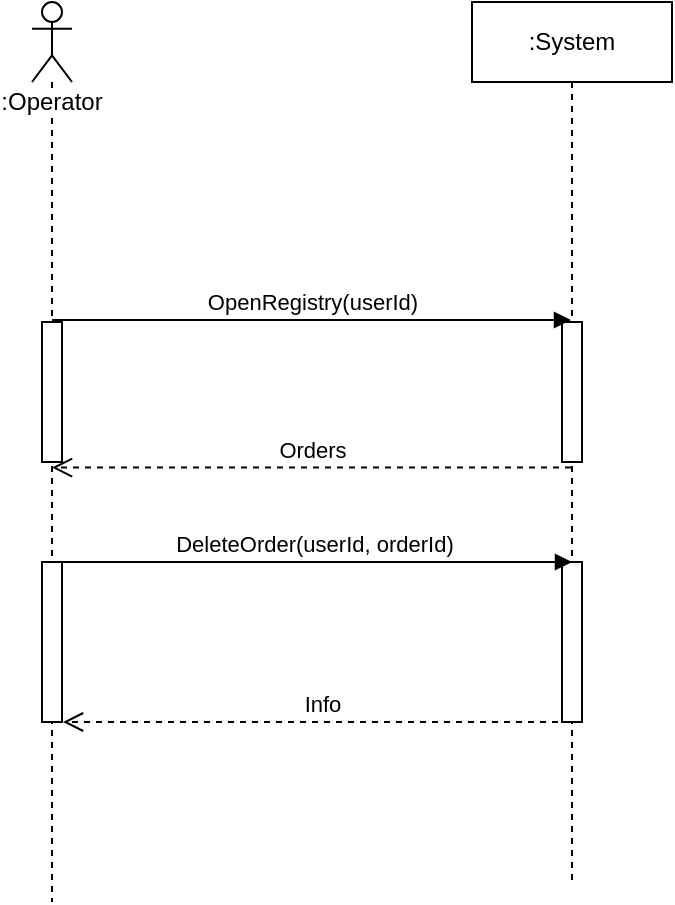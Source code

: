 <mxfile version="10.8.0" type="device"><diagram id="yojFoDTNyv6jDO414Qb6" name="Page-1"><mxGraphModel dx="1138" dy="628" grid="1" gridSize="10" guides="1" tooltips="1" connect="1" arrows="1" fold="1" page="1" pageScale="1" pageWidth="827" pageHeight="1169" math="0" shadow="0"><root><mxCell id="0"/><mxCell id="1" parent="0"/><mxCell id="zxncPdfBqvs0snK72rpC-1" value=":Operator" style="shape=umlLifeline;participant=umlActor;perimeter=lifelinePerimeter;whiteSpace=wrap;html=1;container=1;collapsible=0;recursiveResize=0;verticalAlign=top;spacingTop=36;labelBackgroundColor=#ffffff;outlineConnect=0;" parent="1" vertex="1"><mxGeometry x="130" y="30" width="20" height="450" as="geometry"/></mxCell><mxCell id="zxncPdfBqvs0snK72rpC-10" value="" style="html=1;points=[];perimeter=orthogonalPerimeter;" parent="zxncPdfBqvs0snK72rpC-1" vertex="1"><mxGeometry x="5" y="160" width="10" height="70" as="geometry"/></mxCell><mxCell id="zxncPdfBqvs0snK72rpC-15" value="" style="html=1;points=[];perimeter=orthogonalPerimeter;" parent="zxncPdfBqvs0snK72rpC-1" vertex="1"><mxGeometry x="5" y="280" width="10" height="80" as="geometry"/></mxCell><mxCell id="zxncPdfBqvs0snK72rpC-2" value=":System" style="shape=umlLifeline;perimeter=lifelinePerimeter;whiteSpace=wrap;html=1;container=1;collapsible=0;recursiveResize=0;outlineConnect=0;" parent="1" vertex="1"><mxGeometry x="350" y="30" width="100" height="440" as="geometry"/></mxCell><mxCell id="zxncPdfBqvs0snK72rpC-11" value="" style="html=1;points=[];perimeter=orthogonalPerimeter;" parent="zxncPdfBqvs0snK72rpC-2" vertex="1"><mxGeometry x="45" y="160" width="10" height="70" as="geometry"/></mxCell><mxCell id="zxncPdfBqvs0snK72rpC-14" value="" style="html=1;points=[];perimeter=orthogonalPerimeter;" parent="zxncPdfBqvs0snK72rpC-2" vertex="1"><mxGeometry x="45" y="280" width="10" height="80" as="geometry"/></mxCell><mxCell id="zxncPdfBqvs0snK72rpC-12" value="OpenRegistry(userId)" style="html=1;verticalAlign=bottom;endArrow=block;exitX=0.5;exitY=0;exitDx=0;exitDy=0;exitPerimeter=0;" parent="1" edge="1"><mxGeometry x="0.002" relative="1" as="geometry"><mxPoint x="140" y="189" as="sourcePoint"/><mxPoint x="399.5" y="189" as="targetPoint"/><mxPoint as="offset"/></mxGeometry></mxCell><mxCell id="zxncPdfBqvs0snK72rpC-13" value="Orders" style="html=1;verticalAlign=bottom;endArrow=open;dashed=1;endSize=8;entryX=0.5;entryY=1.04;entryDx=0;entryDy=0;entryPerimeter=0;" parent="1" source="zxncPdfBqvs0snK72rpC-2" target="zxncPdfBqvs0snK72rpC-10" edge="1"><mxGeometry relative="1" as="geometry"><mxPoint x="240" y="239" as="targetPoint"/><mxPoint x="310" y="239" as="sourcePoint"/></mxGeometry></mxCell><mxCell id="zxncPdfBqvs0snK72rpC-16" value="DeleteOrder(userId, orderId)" style="html=1;verticalAlign=bottom;endArrow=block;exitX=0.5;exitY=0;exitDx=0;exitDy=0;exitPerimeter=0;" parent="1" edge="1"><mxGeometry x="0.002" relative="1" as="geometry"><mxPoint x="140.5" y="310" as="sourcePoint"/><mxPoint x="400" y="310" as="targetPoint"/><mxPoint as="offset"/></mxGeometry></mxCell><mxCell id="zxncPdfBqvs0snK72rpC-17" value="Info" style="html=1;verticalAlign=bottom;endArrow=open;dashed=1;endSize=8;entryX=0.5;entryY=1.04;entryDx=0;entryDy=0;entryPerimeter=0;" parent="1" edge="1"><mxGeometry relative="1" as="geometry"><mxPoint x="145.5" y="390" as="targetPoint"/><mxPoint x="405" y="390" as="sourcePoint"/></mxGeometry></mxCell></root></mxGraphModel></diagram></mxfile>